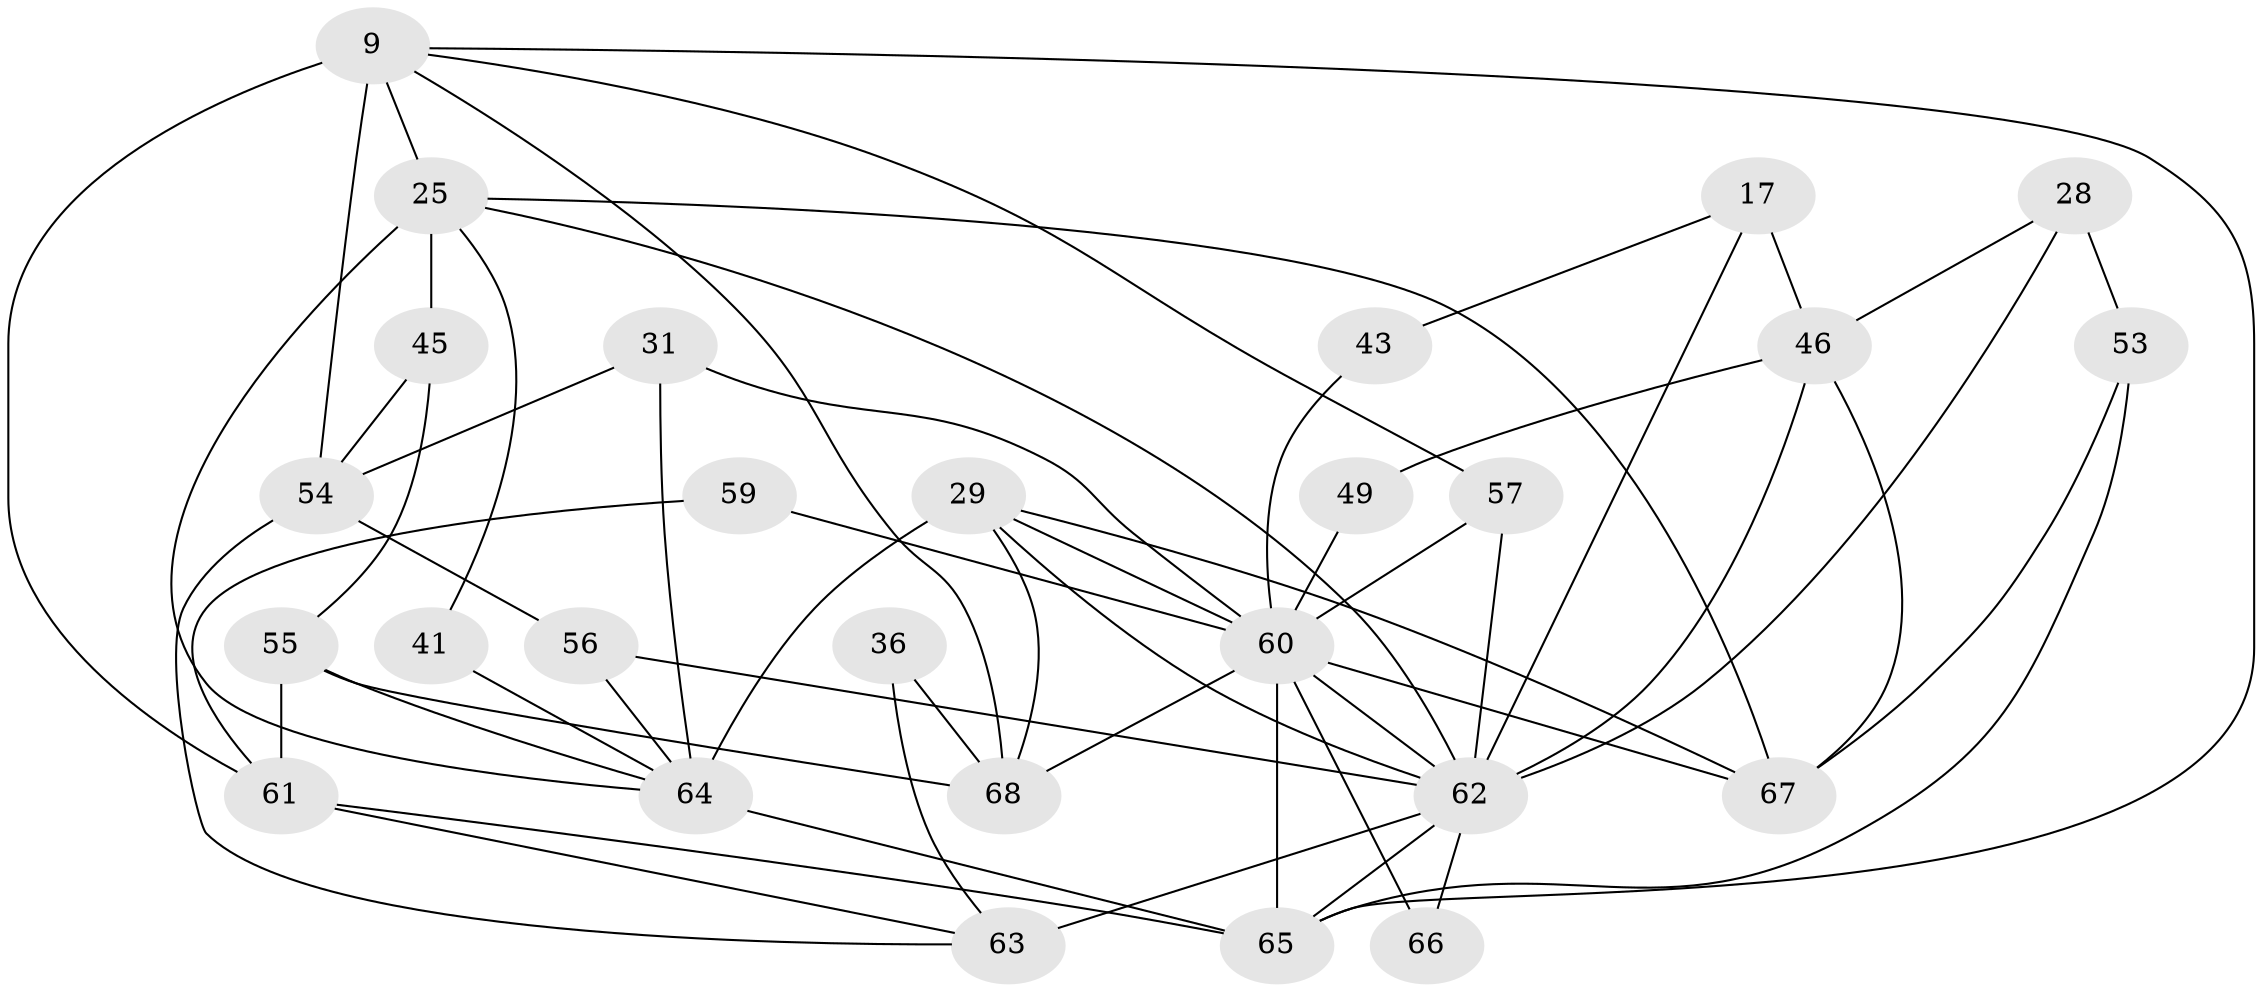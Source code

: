 // original degree distribution, {4: 0.3382352941176471, 6: 0.10294117647058823, 5: 0.17647058823529413, 7: 0.014705882352941176, 3: 0.22058823529411764, 8: 0.014705882352941176, 2: 0.1323529411764706}
// Generated by graph-tools (version 1.1) at 2025/54/03/04/25 21:54:55]
// undirected, 27 vertices, 59 edges
graph export_dot {
graph [start="1"]
  node [color=gray90,style=filled];
  9 [super="+2+5"];
  17 [super="+16"];
  25 [super="+21"];
  28;
  29 [super="+20"];
  31;
  36;
  41;
  43;
  45;
  46 [super="+30+44"];
  49;
  53 [super="+23"];
  54 [super="+51"];
  55;
  56 [super="+50"];
  57;
  59;
  60 [super="+48+42"];
  61 [super="+27"];
  62 [super="+32+13+24+38+14"];
  63 [super="+18"];
  64 [super="+37+22"];
  65 [super="+58+34+40"];
  66 [super="+47"];
  67 [super="+7"];
  68 [super="+15+52"];
  9 -- 54 [weight=3];
  9 -- 61 [weight=2];
  9 -- 68 [weight=2];
  9 -- 57;
  9 -- 65;
  9 -- 25;
  17 -- 46 [weight=2];
  17 -- 43;
  17 -- 62;
  25 -- 67;
  25 -- 64;
  25 -- 45 [weight=2];
  25 -- 62;
  25 -- 41;
  28 -- 53 [weight=2];
  28 -- 46;
  28 -- 62;
  29 -- 60;
  29 -- 67;
  29 -- 68 [weight=2];
  29 -- 64 [weight=2];
  29 -- 62 [weight=2];
  31 -- 54 [weight=2];
  31 -- 60;
  31 -- 64;
  36 -- 63;
  36 -- 68;
  41 -- 64;
  43 -- 60;
  45 -- 54 [weight=2];
  45 -- 55;
  46 -- 67 [weight=2];
  46 -- 49;
  46 -- 62 [weight=6];
  49 -- 60;
  53 -- 67;
  53 -- 65;
  54 -- 56;
  54 -- 63;
  55 -- 64;
  55 -- 68;
  55 -- 61;
  56 -- 64;
  56 -- 62;
  57 -- 60;
  57 -- 62;
  59 -- 61;
  59 -- 60;
  60 -- 66 [weight=3];
  60 -- 67 [weight=3];
  60 -- 68;
  60 -- 65 [weight=5];
  60 -- 62;
  61 -- 63 [weight=2];
  61 -- 65;
  62 -- 63 [weight=4];
  62 -- 65 [weight=3];
  62 -- 66;
  64 -- 65 [weight=2];
}
